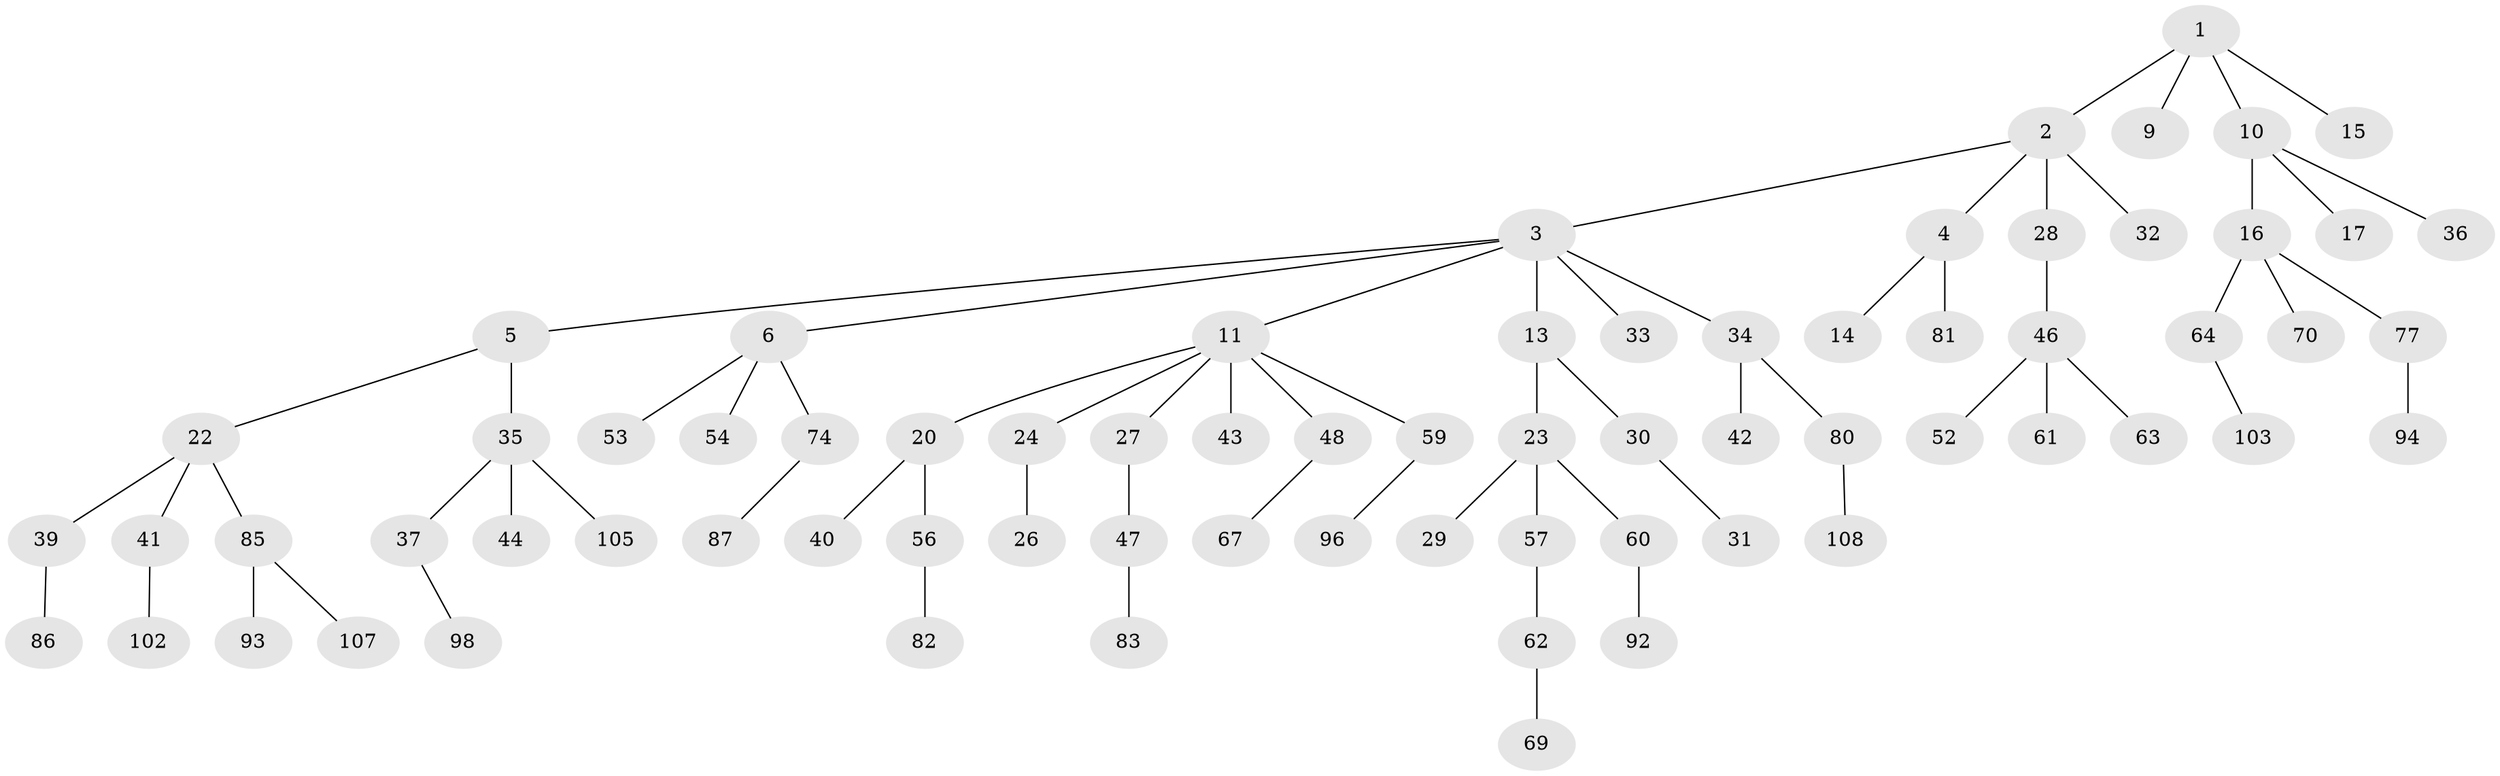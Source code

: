 // original degree distribution, {5: 0.03636363636363636, 6: 0.02727272727272727, 4: 0.045454545454545456, 3: 0.16363636363636364, 1: 0.4909090909090909, 2: 0.23636363636363636}
// Generated by graph-tools (version 1.1) at 2025/42/03/06/25 10:42:04]
// undirected, 72 vertices, 71 edges
graph export_dot {
graph [start="1"]
  node [color=gray90,style=filled];
  1 [super="+58"];
  2 [super="+8"];
  3 [super="+7"];
  4 [super="+65"];
  5 [super="+12"];
  6 [super="+19"];
  9;
  10;
  11 [super="+21"];
  13 [super="+18"];
  14;
  15 [super="+78"];
  16 [super="+25"];
  17;
  20;
  22 [super="+38"];
  23 [super="+100"];
  24;
  26 [super="+55"];
  27;
  28 [super="+75"];
  29 [super="+76"];
  30 [super="+51"];
  31;
  32 [super="+97"];
  33;
  34 [super="+101"];
  35 [super="+45"];
  36 [super="+79"];
  37 [super="+50"];
  39;
  40;
  41 [super="+84"];
  42;
  43 [super="+99"];
  44;
  46 [super="+89"];
  47 [super="+49"];
  48 [super="+109"];
  52;
  53;
  54;
  56 [super="+68"];
  57 [super="+66"];
  59 [super="+91"];
  60 [super="+72"];
  61;
  62;
  63;
  64 [super="+71"];
  67;
  69 [super="+73"];
  70;
  74;
  77;
  80 [super="+104"];
  81;
  82;
  83;
  85 [super="+90"];
  86 [super="+88"];
  87;
  92;
  93 [super="+110"];
  94 [super="+95"];
  96;
  98;
  102;
  103;
  105 [super="+106"];
  107;
  108;
  1 -- 2;
  1 -- 9;
  1 -- 10;
  1 -- 15;
  2 -- 3;
  2 -- 4;
  2 -- 28;
  2 -- 32;
  3 -- 5;
  3 -- 6;
  3 -- 11;
  3 -- 13;
  3 -- 33;
  3 -- 34;
  4 -- 14;
  4 -- 81;
  5 -- 35;
  5 -- 22;
  6 -- 53;
  6 -- 54;
  6 -- 74;
  10 -- 16;
  10 -- 17;
  10 -- 36;
  11 -- 20;
  11 -- 48;
  11 -- 27;
  11 -- 24;
  11 -- 59;
  11 -- 43;
  13 -- 23;
  13 -- 30;
  16 -- 64;
  16 -- 77;
  16 -- 70;
  20 -- 40;
  20 -- 56;
  22 -- 41;
  22 -- 85;
  22 -- 39;
  23 -- 29;
  23 -- 57;
  23 -- 60;
  24 -- 26;
  27 -- 47;
  28 -- 46;
  30 -- 31;
  34 -- 42;
  34 -- 80;
  35 -- 37;
  35 -- 44;
  35 -- 105;
  37 -- 98;
  39 -- 86;
  41 -- 102;
  46 -- 52;
  46 -- 61;
  46 -- 63;
  47 -- 83;
  48 -- 67;
  56 -- 82;
  57 -- 62;
  59 -- 96;
  60 -- 92;
  62 -- 69;
  64 -- 103;
  74 -- 87;
  77 -- 94;
  80 -- 108;
  85 -- 93;
  85 -- 107;
}

